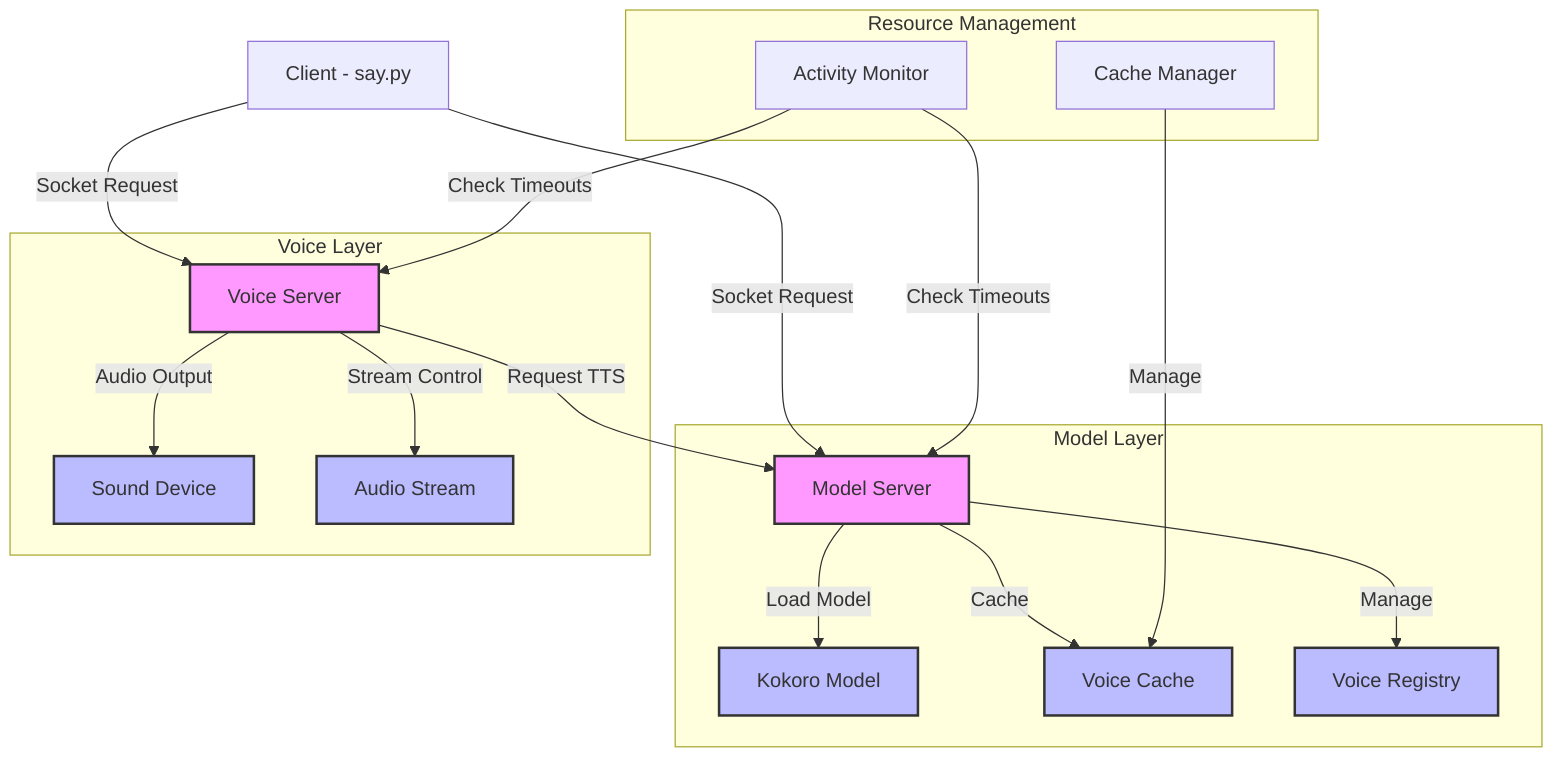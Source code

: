 graph TD
    A[Client - say.py] -->|Socket Request| B[Model Server]
    A -->|Socket Request| C[Voice Server]
    
    subgraph Model Layer
        B -->|Load Model| D[Kokoro Model]
        B -->|Cache| E[Voice Cache]
        B -->|Manage| F[Voice Registry]
    end
    
    subgraph Voice Layer
        C -->|Audio Output| G[Sound Device]
        C -->|Request TTS| B
        C -->|Stream Control| H[Audio Stream]
    end
    
    subgraph Resource Management
        I[Activity Monitor] -->|Check Timeouts| B
        I -->|Check Timeouts| C
        J[Cache Manager] -->|Manage| E
    end
    
    classDef server fill:#f9f,stroke:#333,stroke-width:2px
    classDef resource fill:#bbf,stroke:#333,stroke-width:2px
    class B,C server
    class D,E,F,G,H resource